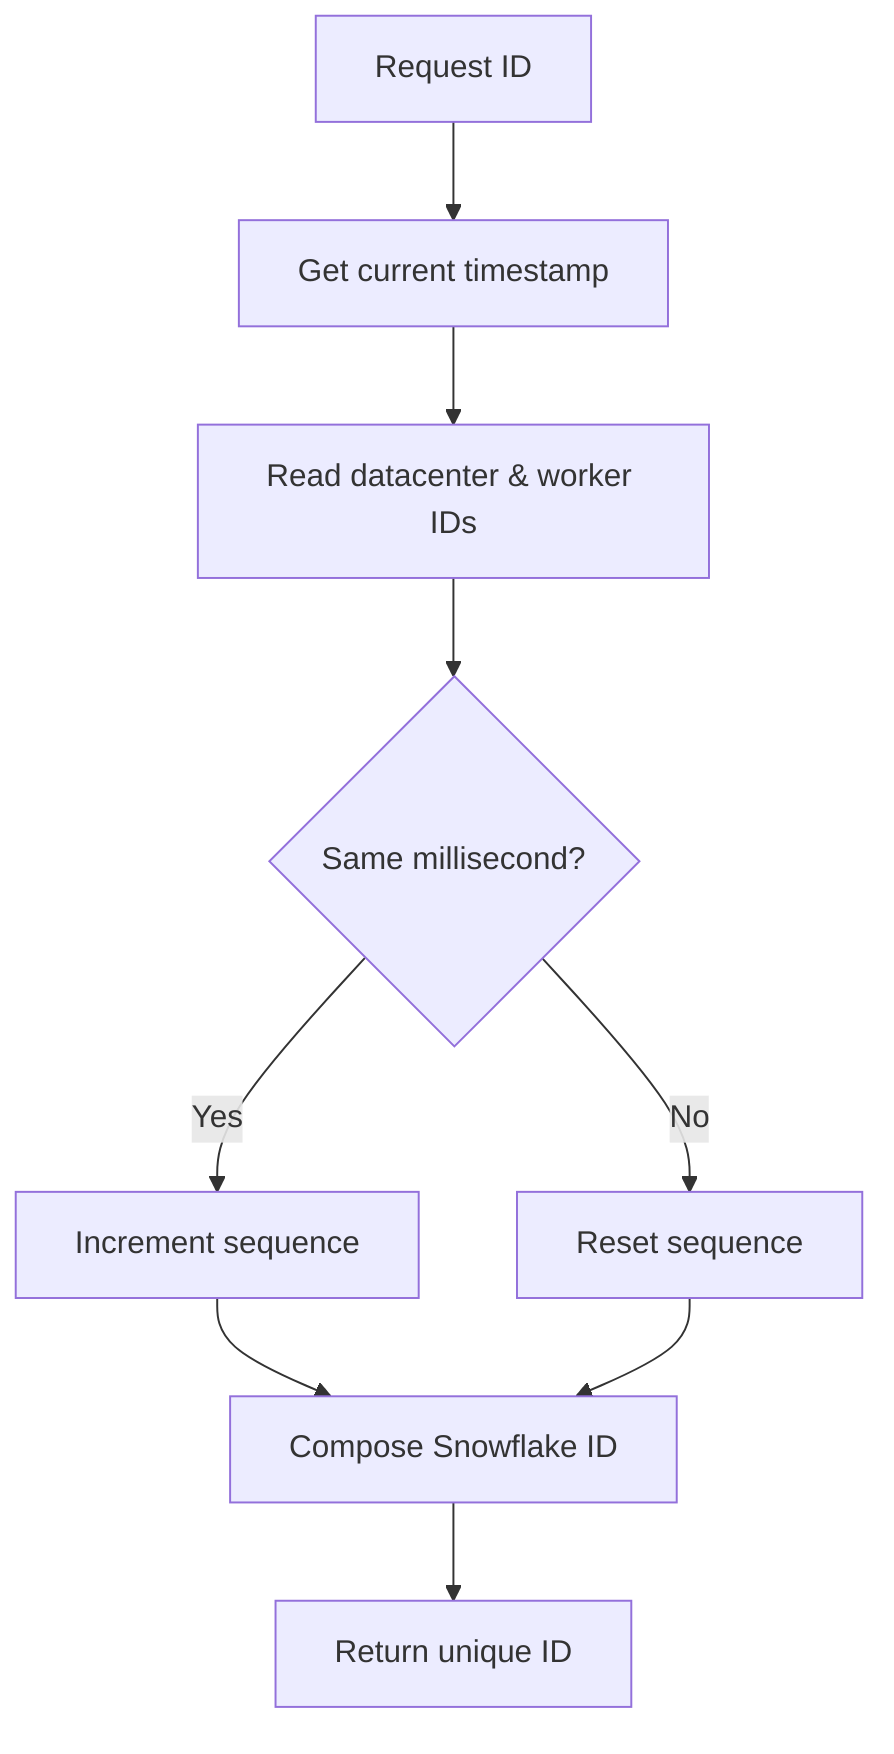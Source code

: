 flowchart TD
    A[Request ID] --> B[Get current timestamp]
    B --> C[Read datacenter & worker IDs]
    C --> D{Same millisecond?}
    D -- Yes --> E[Increment sequence]
    D -- No --> F[Reset sequence]
    E --> G[Compose Snowflake ID]
    F --> G
    G --> H[Return unique ID]